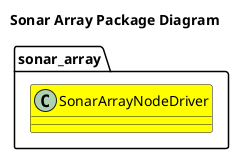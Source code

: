 @startuml
title Sonar Array Package Diagram

package sonar_array {
    class SonarArrayNodeDriver #Yellow
}

@enduml
